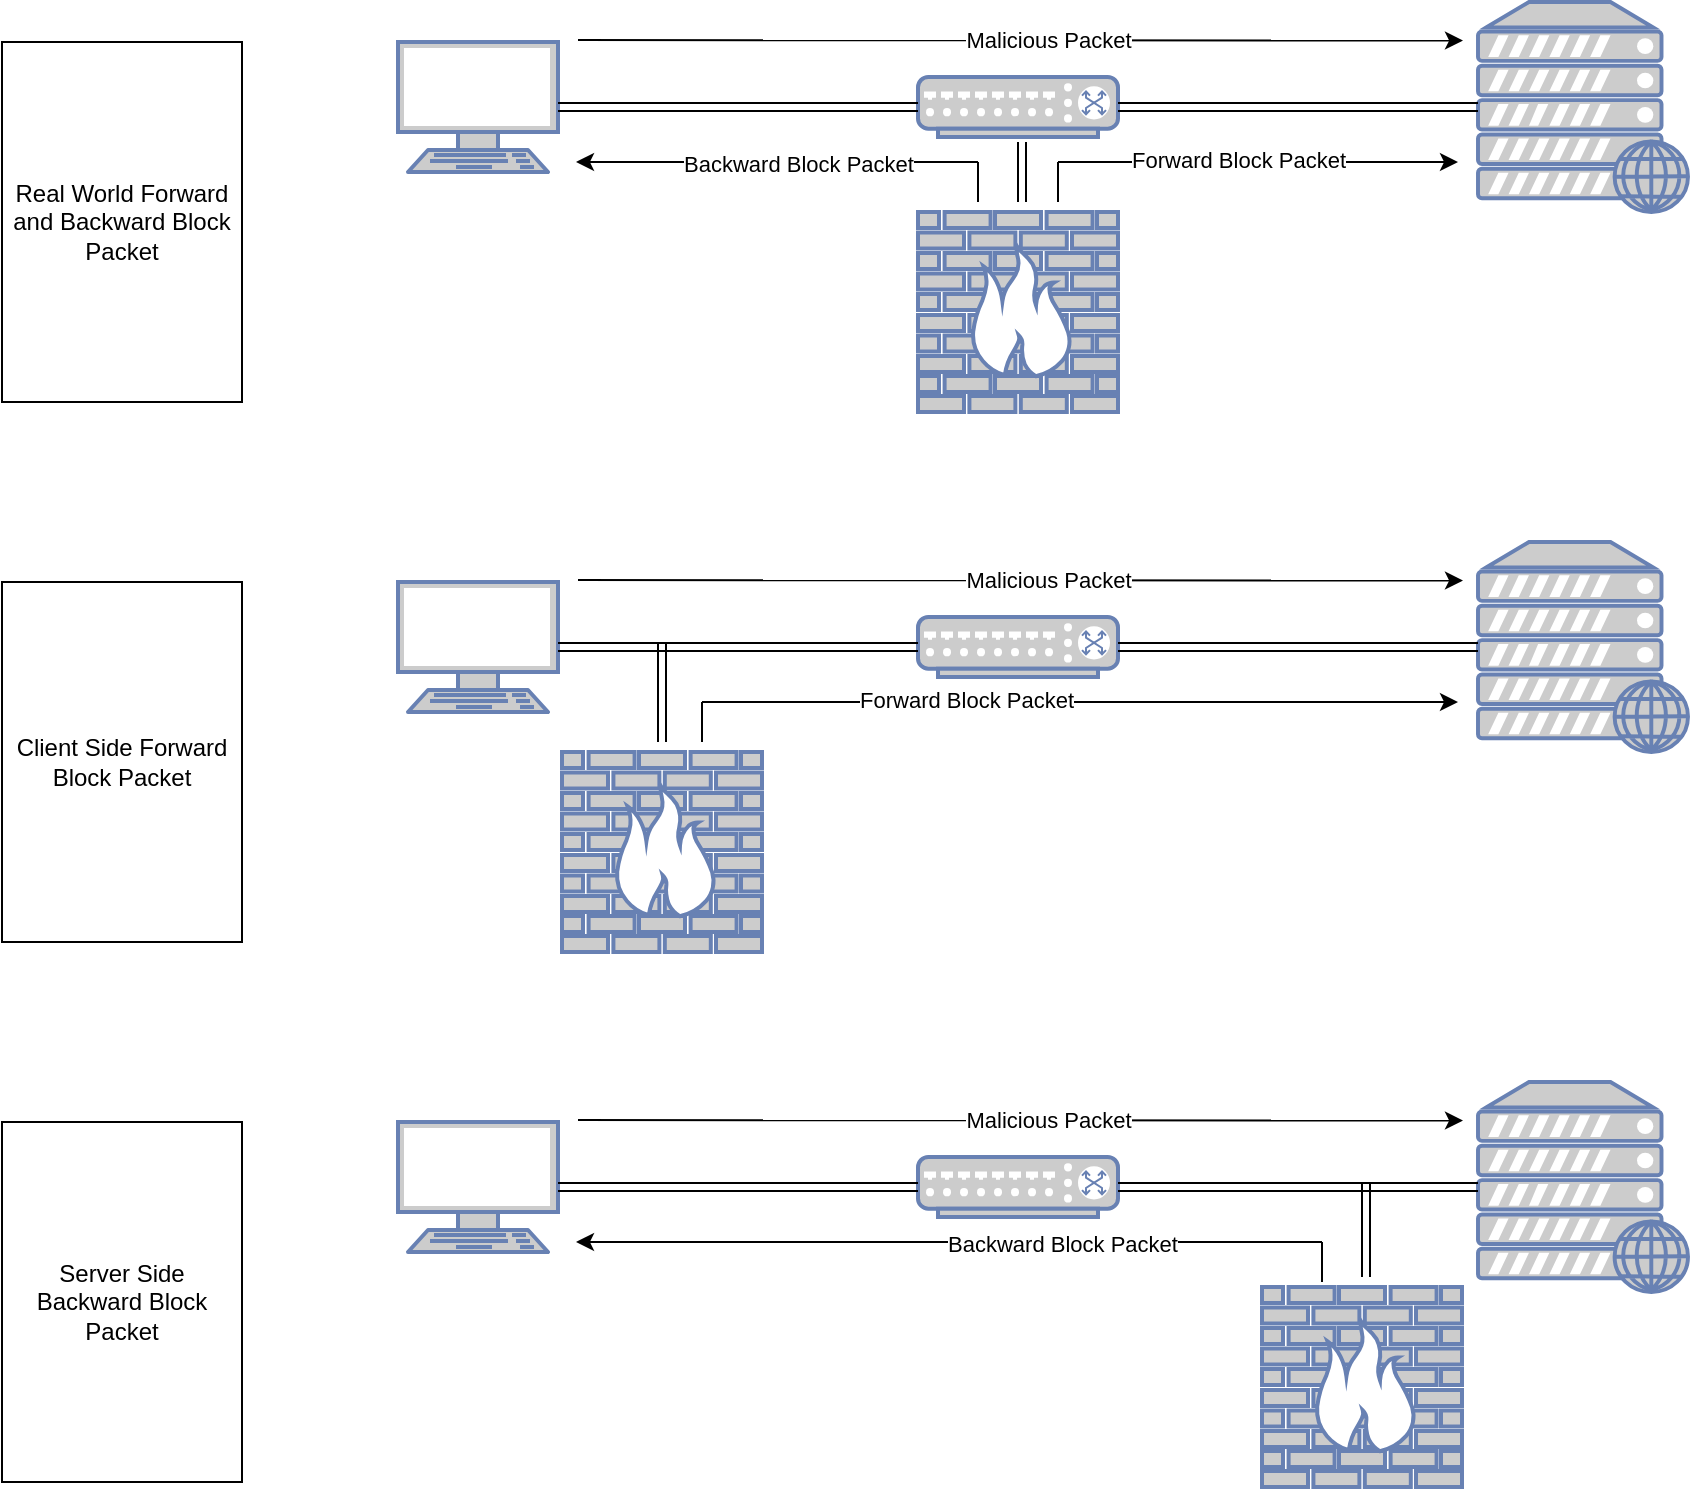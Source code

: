 <mxfile version="13.10.4" type="device"><diagram id="BgxEE2NNNPsbNW6OEZ7t" name="Page-1"><mxGraphModel dx="1662" dy="834" grid="1" gridSize="10" guides="1" tooltips="1" connect="1" arrows="1" fold="1" page="1" pageScale="1" pageWidth="1100" pageHeight="850" math="0" shadow="0"><root><mxCell id="0"/><mxCell id="1" parent="0"/><mxCell id="RyQy8JTn6D8X-3ZYmQId-1" value="" style="fontColor=#0066CC;verticalAlign=top;verticalLabelPosition=bottom;labelPosition=center;align=center;html=1;outlineConnect=0;fillColor=#CCCCCC;strokeColor=#6881B3;gradientColor=none;gradientDirection=north;strokeWidth=2;shape=mxgraph.networks.switch;" parent="1" vertex="1"><mxGeometry x="488" y="67.5" width="100" height="30" as="geometry"/></mxCell><mxCell id="RyQy8JTn6D8X-3ZYmQId-3" value="" style="fontColor=#0066CC;verticalAlign=top;verticalLabelPosition=bottom;labelPosition=center;align=center;html=1;outlineConnect=0;fillColor=#CCCCCC;strokeColor=#6881B3;gradientColor=none;gradientDirection=north;strokeWidth=2;shape=mxgraph.networks.terminal;" parent="1" vertex="1"><mxGeometry x="228" y="50" width="80" height="65" as="geometry"/></mxCell><mxCell id="RyQy8JTn6D8X-3ZYmQId-5" value="" style="fontColor=#0066CC;verticalAlign=top;verticalLabelPosition=bottom;labelPosition=center;align=center;html=1;outlineConnect=0;fillColor=#CCCCCC;strokeColor=#6881B3;gradientColor=none;gradientDirection=north;strokeWidth=2;shape=mxgraph.networks.web_server;" parent="1" vertex="1"><mxGeometry x="768" y="30" width="105" height="105" as="geometry"/></mxCell><mxCell id="RyQy8JTn6D8X-3ZYmQId-6" value="" style="fontColor=#0066CC;verticalAlign=top;verticalLabelPosition=bottom;labelPosition=center;align=center;html=1;outlineConnect=0;fillColor=#CCCCCC;strokeColor=#6881B3;gradientColor=none;gradientDirection=north;strokeWidth=2;shape=mxgraph.networks.firewall;" parent="1" vertex="1"><mxGeometry x="488" y="135" width="100" height="100" as="geometry"/></mxCell><mxCell id="RyQy8JTn6D8X-3ZYmQId-8" value="" style="shape=link;html=1;entryX=0;entryY=0.5;entryDx=0;entryDy=0;entryPerimeter=0;exitX=1;exitY=0.5;exitDx=0;exitDy=0;exitPerimeter=0;" parent="1" source="RyQy8JTn6D8X-3ZYmQId-3" target="RyQy8JTn6D8X-3ZYmQId-1" edge="1"><mxGeometry width="100" relative="1" as="geometry"><mxPoint x="338" y="83" as="sourcePoint"/><mxPoint x="368" y="82.5" as="targetPoint"/></mxGeometry></mxCell><mxCell id="RyQy8JTn6D8X-3ZYmQId-9" value="" style="shape=link;html=1;entryX=0;entryY=0.5;entryDx=0;entryDy=0;entryPerimeter=0;" parent="1" source="RyQy8JTn6D8X-3ZYmQId-1" target="RyQy8JTn6D8X-3ZYmQId-5" edge="1"><mxGeometry width="100" relative="1" as="geometry"><mxPoint x="588" y="82.5" as="sourcePoint"/><mxPoint x="688" y="82.5" as="targetPoint"/></mxGeometry></mxCell><mxCell id="RyQy8JTn6D8X-3ZYmQId-20" value="" style="endArrow=classic;html=1;" parent="1" edge="1"><mxGeometry width="50" height="50" relative="1" as="geometry"><mxPoint x="318" y="49" as="sourcePoint"/><mxPoint x="760.5" y="49.31" as="targetPoint"/></mxGeometry></mxCell><mxCell id="RyQy8JTn6D8X-3ZYmQId-21" value="Malicious Packet" style="edgeLabel;html=1;align=center;verticalAlign=middle;resizable=0;points=[];" parent="RyQy8JTn6D8X-3ZYmQId-20" vertex="1" connectable="0"><mxGeometry x="-0.356" relative="1" as="geometry"><mxPoint x="92.5" as="offset"/></mxGeometry></mxCell><mxCell id="RyQy8JTn6D8X-3ZYmQId-30" value="" style="endArrow=none;html=1;" parent="1" edge="1"><mxGeometry width="50" height="50" relative="1" as="geometry"><mxPoint x="558" y="130" as="sourcePoint"/><mxPoint x="558" y="110" as="targetPoint"/></mxGeometry></mxCell><mxCell id="RyQy8JTn6D8X-3ZYmQId-31" value="" style="endArrow=classic;html=1;" parent="1" edge="1"><mxGeometry width="50" height="50" relative="1" as="geometry"><mxPoint x="558" y="110" as="sourcePoint"/><mxPoint x="758" y="110" as="targetPoint"/></mxGeometry></mxCell><mxCell id="RyQy8JTn6D8X-3ZYmQId-32" value="Forward Block Packet" style="edgeLabel;html=1;align=center;verticalAlign=middle;resizable=0;points=[];" parent="RyQy8JTn6D8X-3ZYmQId-31" vertex="1" connectable="0"><mxGeometry x="-0.533" y="1" relative="1" as="geometry"><mxPoint x="43.33" as="offset"/></mxGeometry></mxCell><mxCell id="RyQy8JTn6D8X-3ZYmQId-33" value="" style="endArrow=none;html=1;" parent="1" edge="1"><mxGeometry width="50" height="50" relative="1" as="geometry"><mxPoint x="518" y="130" as="sourcePoint"/><mxPoint x="518" y="110" as="targetPoint"/></mxGeometry></mxCell><mxCell id="RyQy8JTn6D8X-3ZYmQId-34" value="" style="endArrow=classic;html=1;" parent="1" edge="1"><mxGeometry width="50" height="50" relative="1" as="geometry"><mxPoint x="518" y="110" as="sourcePoint"/><mxPoint x="317" y="110" as="targetPoint"/></mxGeometry></mxCell><mxCell id="RyQy8JTn6D8X-3ZYmQId-35" value="Backward Block Packet" style="edgeLabel;html=1;align=center;verticalAlign=middle;resizable=0;points=[];" parent="RyQy8JTn6D8X-3ZYmQId-34" vertex="1" connectable="0"><mxGeometry x="-0.533" y="1" relative="1" as="geometry"><mxPoint x="-43" as="offset"/></mxGeometry></mxCell><mxCell id="RyQy8JTn6D8X-3ZYmQId-37" value="" style="shape=link;html=1;" parent="1" edge="1"><mxGeometry width="100" relative="1" as="geometry"><mxPoint x="540" y="100" as="sourcePoint"/><mxPoint x="540" y="130" as="targetPoint"/></mxGeometry></mxCell><mxCell id="RyQy8JTn6D8X-3ZYmQId-38" value="" style="fontColor=#0066CC;verticalAlign=top;verticalLabelPosition=bottom;labelPosition=center;align=center;html=1;outlineConnect=0;fillColor=#CCCCCC;strokeColor=#6881B3;gradientColor=none;gradientDirection=north;strokeWidth=2;shape=mxgraph.networks.switch;" parent="1" vertex="1"><mxGeometry x="488" y="337.5" width="100" height="30" as="geometry"/></mxCell><mxCell id="RyQy8JTn6D8X-3ZYmQId-39" value="" style="fontColor=#0066CC;verticalAlign=top;verticalLabelPosition=bottom;labelPosition=center;align=center;html=1;outlineConnect=0;fillColor=#CCCCCC;strokeColor=#6881B3;gradientColor=none;gradientDirection=north;strokeWidth=2;shape=mxgraph.networks.terminal;" parent="1" vertex="1"><mxGeometry x="228" y="320" width="80" height="65" as="geometry"/></mxCell><mxCell id="RyQy8JTn6D8X-3ZYmQId-40" value="" style="fontColor=#0066CC;verticalAlign=top;verticalLabelPosition=bottom;labelPosition=center;align=center;html=1;outlineConnect=0;fillColor=#CCCCCC;strokeColor=#6881B3;gradientColor=none;gradientDirection=north;strokeWidth=2;shape=mxgraph.networks.web_server;" parent="1" vertex="1"><mxGeometry x="768" y="300" width="105" height="105" as="geometry"/></mxCell><mxCell id="RyQy8JTn6D8X-3ZYmQId-41" value="" style="fontColor=#0066CC;verticalAlign=top;verticalLabelPosition=bottom;labelPosition=center;align=center;html=1;outlineConnect=0;fillColor=#CCCCCC;strokeColor=#6881B3;gradientColor=none;gradientDirection=north;strokeWidth=2;shape=mxgraph.networks.firewall;" parent="1" vertex="1"><mxGeometry x="310" y="405" width="100" height="100" as="geometry"/></mxCell><mxCell id="RyQy8JTn6D8X-3ZYmQId-42" value="" style="shape=link;html=1;entryX=0;entryY=0.5;entryDx=0;entryDy=0;entryPerimeter=0;exitX=1;exitY=0.5;exitDx=0;exitDy=0;exitPerimeter=0;" parent="1" source="RyQy8JTn6D8X-3ZYmQId-39" target="RyQy8JTn6D8X-3ZYmQId-38" edge="1"><mxGeometry width="100" relative="1" as="geometry"><mxPoint x="338" y="353" as="sourcePoint"/><mxPoint x="368" y="352.5" as="targetPoint"/></mxGeometry></mxCell><mxCell id="RyQy8JTn6D8X-3ZYmQId-43" value="" style="shape=link;html=1;entryX=0;entryY=0.5;entryDx=0;entryDy=0;entryPerimeter=0;" parent="1" source="RyQy8JTn6D8X-3ZYmQId-38" target="RyQy8JTn6D8X-3ZYmQId-40" edge="1"><mxGeometry width="100" relative="1" as="geometry"><mxPoint x="588" y="352.5" as="sourcePoint"/><mxPoint x="688" y="352.5" as="targetPoint"/></mxGeometry></mxCell><mxCell id="RyQy8JTn6D8X-3ZYmQId-44" value="" style="endArrow=classic;html=1;" parent="1" edge="1"><mxGeometry width="50" height="50" relative="1" as="geometry"><mxPoint x="318" y="319" as="sourcePoint"/><mxPoint x="760.5" y="319.31" as="targetPoint"/></mxGeometry></mxCell><mxCell id="RyQy8JTn6D8X-3ZYmQId-45" value="Malicious Packet" style="edgeLabel;html=1;align=center;verticalAlign=middle;resizable=0;points=[];" parent="RyQy8JTn6D8X-3ZYmQId-44" vertex="1" connectable="0"><mxGeometry x="-0.356" relative="1" as="geometry"><mxPoint x="92.5" as="offset"/></mxGeometry></mxCell><mxCell id="RyQy8JTn6D8X-3ZYmQId-46" value="" style="endArrow=none;html=1;" parent="1" edge="1"><mxGeometry width="50" height="50" relative="1" as="geometry"><mxPoint x="380" y="400" as="sourcePoint"/><mxPoint x="380" y="380" as="targetPoint"/></mxGeometry></mxCell><mxCell id="RyQy8JTn6D8X-3ZYmQId-47" value="" style="endArrow=classic;html=1;" parent="1" edge="1"><mxGeometry width="50" height="50" relative="1" as="geometry"><mxPoint x="380" y="380" as="sourcePoint"/><mxPoint x="758" y="380" as="targetPoint"/></mxGeometry></mxCell><mxCell id="RyQy8JTn6D8X-3ZYmQId-48" value="Forward Block Packet" style="edgeLabel;html=1;align=center;verticalAlign=middle;resizable=0;points=[];" parent="RyQy8JTn6D8X-3ZYmQId-47" vertex="1" connectable="0"><mxGeometry x="-0.533" y="1" relative="1" as="geometry"><mxPoint x="43.33" as="offset"/></mxGeometry></mxCell><mxCell id="RyQy8JTn6D8X-3ZYmQId-53" value="" style="shape=link;html=1;" parent="1" edge="1"><mxGeometry width="100" relative="1" as="geometry"><mxPoint x="360" y="350" as="sourcePoint"/><mxPoint x="360" y="400" as="targetPoint"/></mxGeometry></mxCell><mxCell id="RyQy8JTn6D8X-3ZYmQId-54" value="" style="fontColor=#0066CC;verticalAlign=top;verticalLabelPosition=bottom;labelPosition=center;align=center;html=1;outlineConnect=0;fillColor=#CCCCCC;strokeColor=#6881B3;gradientColor=none;gradientDirection=north;strokeWidth=2;shape=mxgraph.networks.switch;" parent="1" vertex="1"><mxGeometry x="488" y="607.5" width="100" height="30" as="geometry"/></mxCell><mxCell id="RyQy8JTn6D8X-3ZYmQId-55" value="" style="fontColor=#0066CC;verticalAlign=top;verticalLabelPosition=bottom;labelPosition=center;align=center;html=1;outlineConnect=0;fillColor=#CCCCCC;strokeColor=#6881B3;gradientColor=none;gradientDirection=north;strokeWidth=2;shape=mxgraph.networks.terminal;" parent="1" vertex="1"><mxGeometry x="228" y="590" width="80" height="65" as="geometry"/></mxCell><mxCell id="RyQy8JTn6D8X-3ZYmQId-56" value="" style="fontColor=#0066CC;verticalAlign=top;verticalLabelPosition=bottom;labelPosition=center;align=center;html=1;outlineConnect=0;fillColor=#CCCCCC;strokeColor=#6881B3;gradientColor=none;gradientDirection=north;strokeWidth=2;shape=mxgraph.networks.web_server;" parent="1" vertex="1"><mxGeometry x="768" y="570" width="105" height="105" as="geometry"/></mxCell><mxCell id="RyQy8JTn6D8X-3ZYmQId-57" value="" style="fontColor=#0066CC;verticalAlign=top;verticalLabelPosition=bottom;labelPosition=center;align=center;html=1;outlineConnect=0;fillColor=#CCCCCC;strokeColor=#6881B3;gradientColor=none;gradientDirection=north;strokeWidth=2;shape=mxgraph.networks.firewall;" parent="1" vertex="1"><mxGeometry x="660" y="672.5" width="100" height="100" as="geometry"/></mxCell><mxCell id="RyQy8JTn6D8X-3ZYmQId-58" value="" style="shape=link;html=1;entryX=0;entryY=0.5;entryDx=0;entryDy=0;entryPerimeter=0;exitX=1;exitY=0.5;exitDx=0;exitDy=0;exitPerimeter=0;" parent="1" source="RyQy8JTn6D8X-3ZYmQId-55" target="RyQy8JTn6D8X-3ZYmQId-54" edge="1"><mxGeometry width="100" relative="1" as="geometry"><mxPoint x="338" y="623" as="sourcePoint"/><mxPoint x="368" y="622.5" as="targetPoint"/></mxGeometry></mxCell><mxCell id="RyQy8JTn6D8X-3ZYmQId-59" value="" style="shape=link;html=1;entryX=0;entryY=0.5;entryDx=0;entryDy=0;entryPerimeter=0;" parent="1" source="RyQy8JTn6D8X-3ZYmQId-54" target="RyQy8JTn6D8X-3ZYmQId-56" edge="1"><mxGeometry width="100" relative="1" as="geometry"><mxPoint x="588" y="622.5" as="sourcePoint"/><mxPoint x="688" y="622.5" as="targetPoint"/></mxGeometry></mxCell><mxCell id="RyQy8JTn6D8X-3ZYmQId-60" value="" style="endArrow=classic;html=1;" parent="1" edge="1"><mxGeometry width="50" height="50" relative="1" as="geometry"><mxPoint x="318" y="589" as="sourcePoint"/><mxPoint x="760.5" y="589.31" as="targetPoint"/></mxGeometry></mxCell><mxCell id="RyQy8JTn6D8X-3ZYmQId-61" value="Malicious Packet" style="edgeLabel;html=1;align=center;verticalAlign=middle;resizable=0;points=[];" parent="RyQy8JTn6D8X-3ZYmQId-60" vertex="1" connectable="0"><mxGeometry x="-0.356" relative="1" as="geometry"><mxPoint x="92.5" as="offset"/></mxGeometry></mxCell><mxCell id="RyQy8JTn6D8X-3ZYmQId-65" value="" style="endArrow=none;html=1;" parent="1" edge="1"><mxGeometry width="50" height="50" relative="1" as="geometry"><mxPoint x="690" y="670" as="sourcePoint"/><mxPoint x="690" y="650" as="targetPoint"/></mxGeometry></mxCell><mxCell id="RyQy8JTn6D8X-3ZYmQId-66" value="" style="endArrow=classic;html=1;" parent="1" edge="1"><mxGeometry width="50" height="50" relative="1" as="geometry"><mxPoint x="690" y="650" as="sourcePoint"/><mxPoint x="317" y="650" as="targetPoint"/></mxGeometry></mxCell><mxCell id="RyQy8JTn6D8X-3ZYmQId-67" value="Backward Block Packet" style="edgeLabel;html=1;align=center;verticalAlign=middle;resizable=0;points=[];" parent="RyQy8JTn6D8X-3ZYmQId-66" vertex="1" connectable="0"><mxGeometry x="-0.533" y="1" relative="1" as="geometry"><mxPoint x="-43" as="offset"/></mxGeometry></mxCell><mxCell id="RyQy8JTn6D8X-3ZYmQId-68" value="" style="shape=link;html=1;" parent="1" edge="1"><mxGeometry width="100" relative="1" as="geometry"><mxPoint x="712" y="620" as="sourcePoint"/><mxPoint x="712" y="667.5" as="targetPoint"/></mxGeometry></mxCell><mxCell id="RyQy8JTn6D8X-3ZYmQId-69" value="Real World Forward and Backward Block Packet" style="rounded=0;whiteSpace=wrap;html=1;" parent="1" vertex="1"><mxGeometry x="30" y="50" width="120" height="180" as="geometry"/></mxCell><mxCell id="RyQy8JTn6D8X-3ZYmQId-71" value="Client Side Forward Block Packet" style="rounded=0;whiteSpace=wrap;html=1;" parent="1" vertex="1"><mxGeometry x="30" y="320" width="120" height="180" as="geometry"/></mxCell><mxCell id="RyQy8JTn6D8X-3ZYmQId-72" value="Server Side Backward Block Packet" style="rounded=0;whiteSpace=wrap;html=1;" parent="1" vertex="1"><mxGeometry x="30" y="590" width="120" height="180" as="geometry"/></mxCell></root></mxGraphModel></diagram></mxfile>